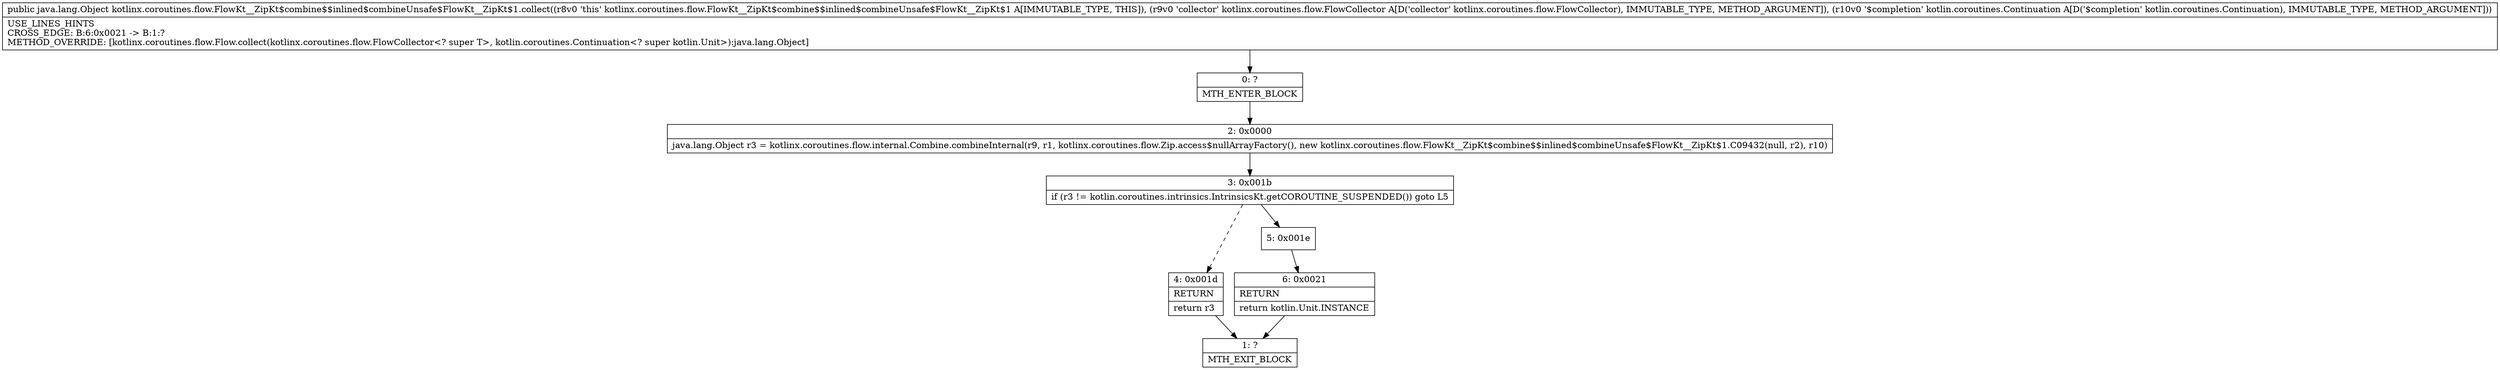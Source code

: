 digraph "CFG forkotlinx.coroutines.flow.FlowKt__ZipKt$combine$$inlined$combineUnsafe$FlowKt__ZipKt$1.collect(Lkotlinx\/coroutines\/flow\/FlowCollector;Lkotlin\/coroutines\/Continuation;)Ljava\/lang\/Object;" {
Node_0 [shape=record,label="{0\:\ ?|MTH_ENTER_BLOCK\l}"];
Node_2 [shape=record,label="{2\:\ 0x0000|java.lang.Object r3 = kotlinx.coroutines.flow.internal.Combine.combineInternal(r9, r1, kotlinx.coroutines.flow.Zip.access$nullArrayFactory(), new kotlinx.coroutines.flow.FlowKt__ZipKt$combine$$inlined$combineUnsafe$FlowKt__ZipKt$1.C09432(null, r2), r10)\l}"];
Node_3 [shape=record,label="{3\:\ 0x001b|if (r3 != kotlin.coroutines.intrinsics.IntrinsicsKt.getCOROUTINE_SUSPENDED()) goto L5\l}"];
Node_4 [shape=record,label="{4\:\ 0x001d|RETURN\l|return r3\l}"];
Node_1 [shape=record,label="{1\:\ ?|MTH_EXIT_BLOCK\l}"];
Node_5 [shape=record,label="{5\:\ 0x001e}"];
Node_6 [shape=record,label="{6\:\ 0x0021|RETURN\l|return kotlin.Unit.INSTANCE\l}"];
MethodNode[shape=record,label="{public java.lang.Object kotlinx.coroutines.flow.FlowKt__ZipKt$combine$$inlined$combineUnsafe$FlowKt__ZipKt$1.collect((r8v0 'this' kotlinx.coroutines.flow.FlowKt__ZipKt$combine$$inlined$combineUnsafe$FlowKt__ZipKt$1 A[IMMUTABLE_TYPE, THIS]), (r9v0 'collector' kotlinx.coroutines.flow.FlowCollector A[D('collector' kotlinx.coroutines.flow.FlowCollector), IMMUTABLE_TYPE, METHOD_ARGUMENT]), (r10v0 '$completion' kotlin.coroutines.Continuation A[D('$completion' kotlin.coroutines.Continuation), IMMUTABLE_TYPE, METHOD_ARGUMENT]))  | USE_LINES_HINTS\lCROSS_EDGE: B:6:0x0021 \-\> B:1:?\lMETHOD_OVERRIDE: [kotlinx.coroutines.flow.Flow.collect(kotlinx.coroutines.flow.FlowCollector\<? super T\>, kotlin.coroutines.Continuation\<? super kotlin.Unit\>):java.lang.Object]\l}"];
MethodNode -> Node_0;Node_0 -> Node_2;
Node_2 -> Node_3;
Node_3 -> Node_4[style=dashed];
Node_3 -> Node_5;
Node_4 -> Node_1;
Node_5 -> Node_6;
Node_6 -> Node_1;
}

